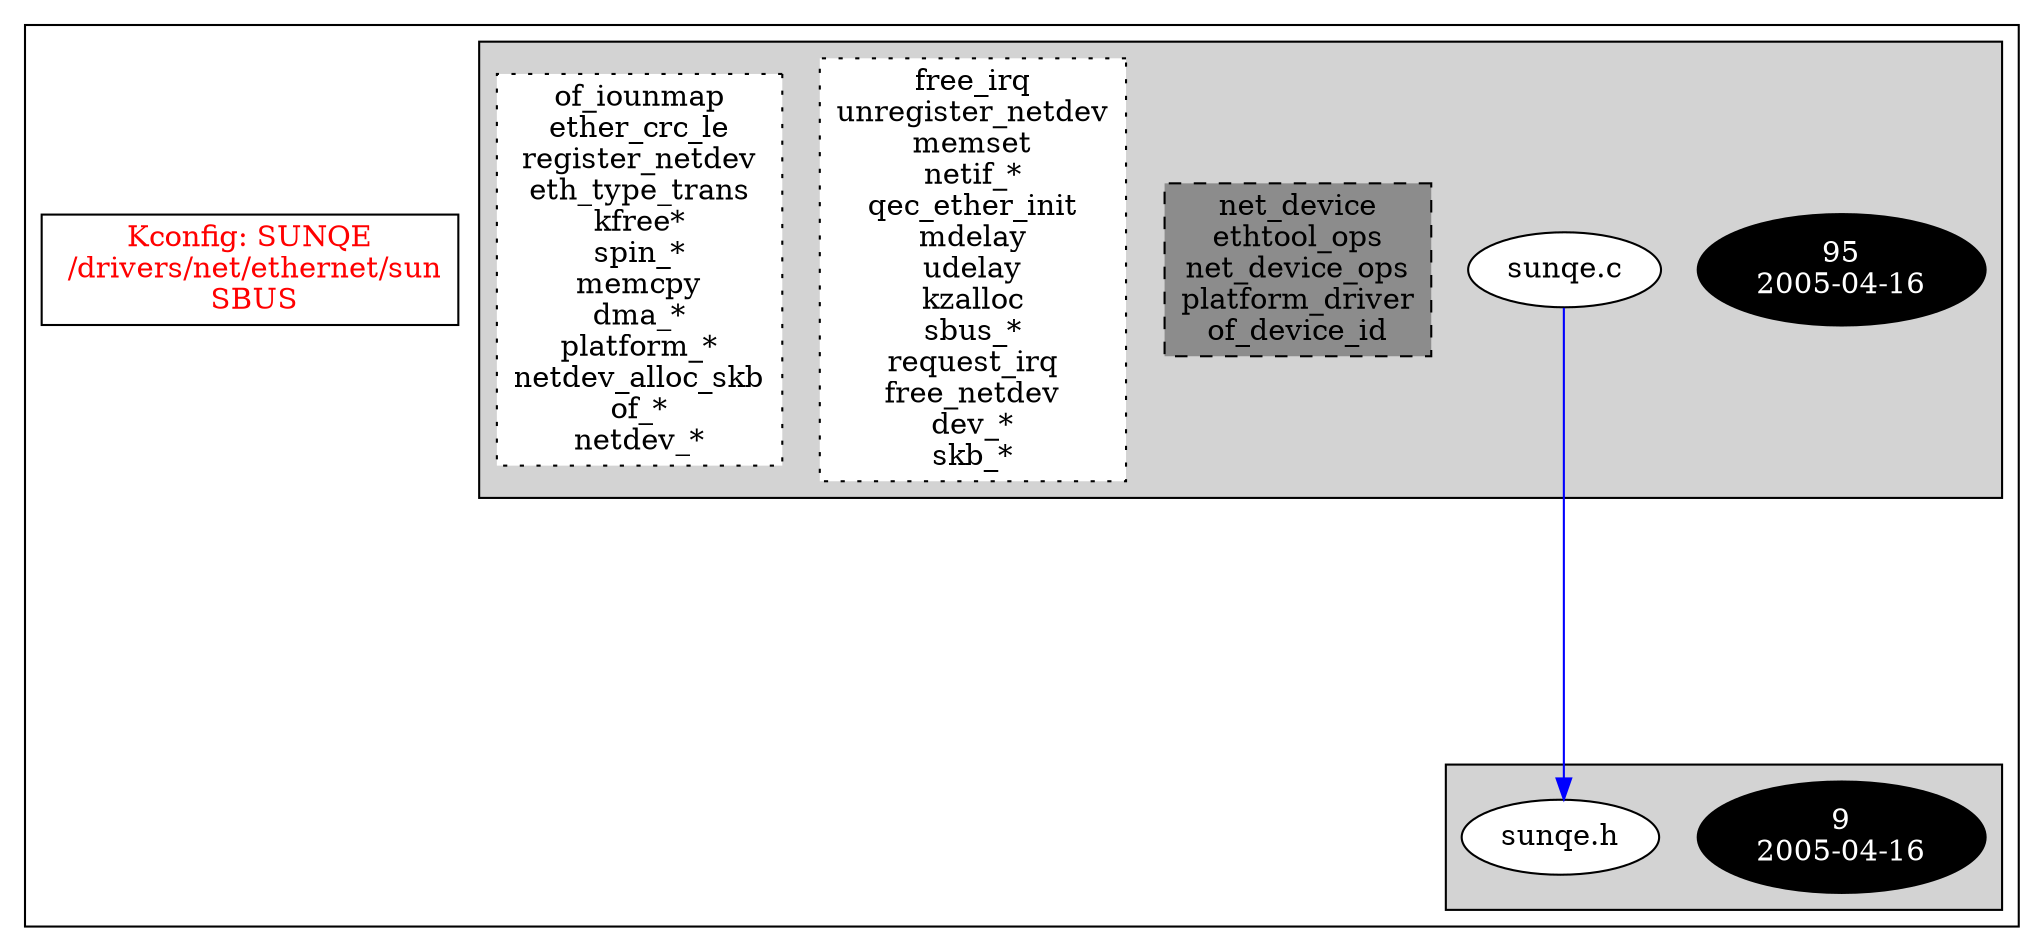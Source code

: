 digraph Driver {
	ranksep=2;
	splines=ortho;
	//Symbol: SUNQE
	subgraph "cluster_SUNQE"{
		subgraph "cluster_sunqe.h" {
			style=filled
			"commit_sunqe.h" [style=filled, fillcolor=black, fontcolor=white, label="9\n2005-04-16"];
			"sunqe.h" [style=filled, fillcolor=white, fontcolor=black, label="sunqe.h\n"];
		}
		subgraph "cluster_sunqe.c" {
			style=filled
			"commit_sunqe.c" [style=filled, fillcolor=black, fontcolor=white, label="95\n2005-04-16"];
			"sunqe.c" [style=filled, fillcolor=white, fontcolor=black, label="sunqe.c\n"];
			"structs-sunqe.c" [style="filled,dashed" shape=box, fillcolor=grey55, fontcolor=black, label="net_device\nethtool_ops\nnet_device_ops\nplatform_driver\nof_device_id\n"];
			"funccall2-sunqe.c" [style="filled,dotted" shape=box, fillcolor=white, fontcolor=black, label="free_irq\nunregister_netdev\nmemset\nnetif_*\nqec_ether_init\nmdelay\nudelay\nkzalloc\nsbus_*\nrequest_irq\nfree_netdev\ndev_*\nskb_*\n"];
			"funccall1-sunqe.c" [style="filled,dotted" shape=box, fillcolor=white, fontcolor=black, label="of_iounmap\nether_crc_le\nregister_netdev\neth_type_trans\nkfree*\nspin_*\nmemcpy\ndma_*\nplatform_*\nnetdev_alloc_skb\nof_*\nnetdev_*\n"];
		}
		"K:SUNQE" [label="Kconfig: SUNQE\n /drivers/net/ethernet/sun\n  SBUS ", shape=box, fontcolor=red];
	}
"sunqe.c" -> "sunqe.h"[color=blue];
}
